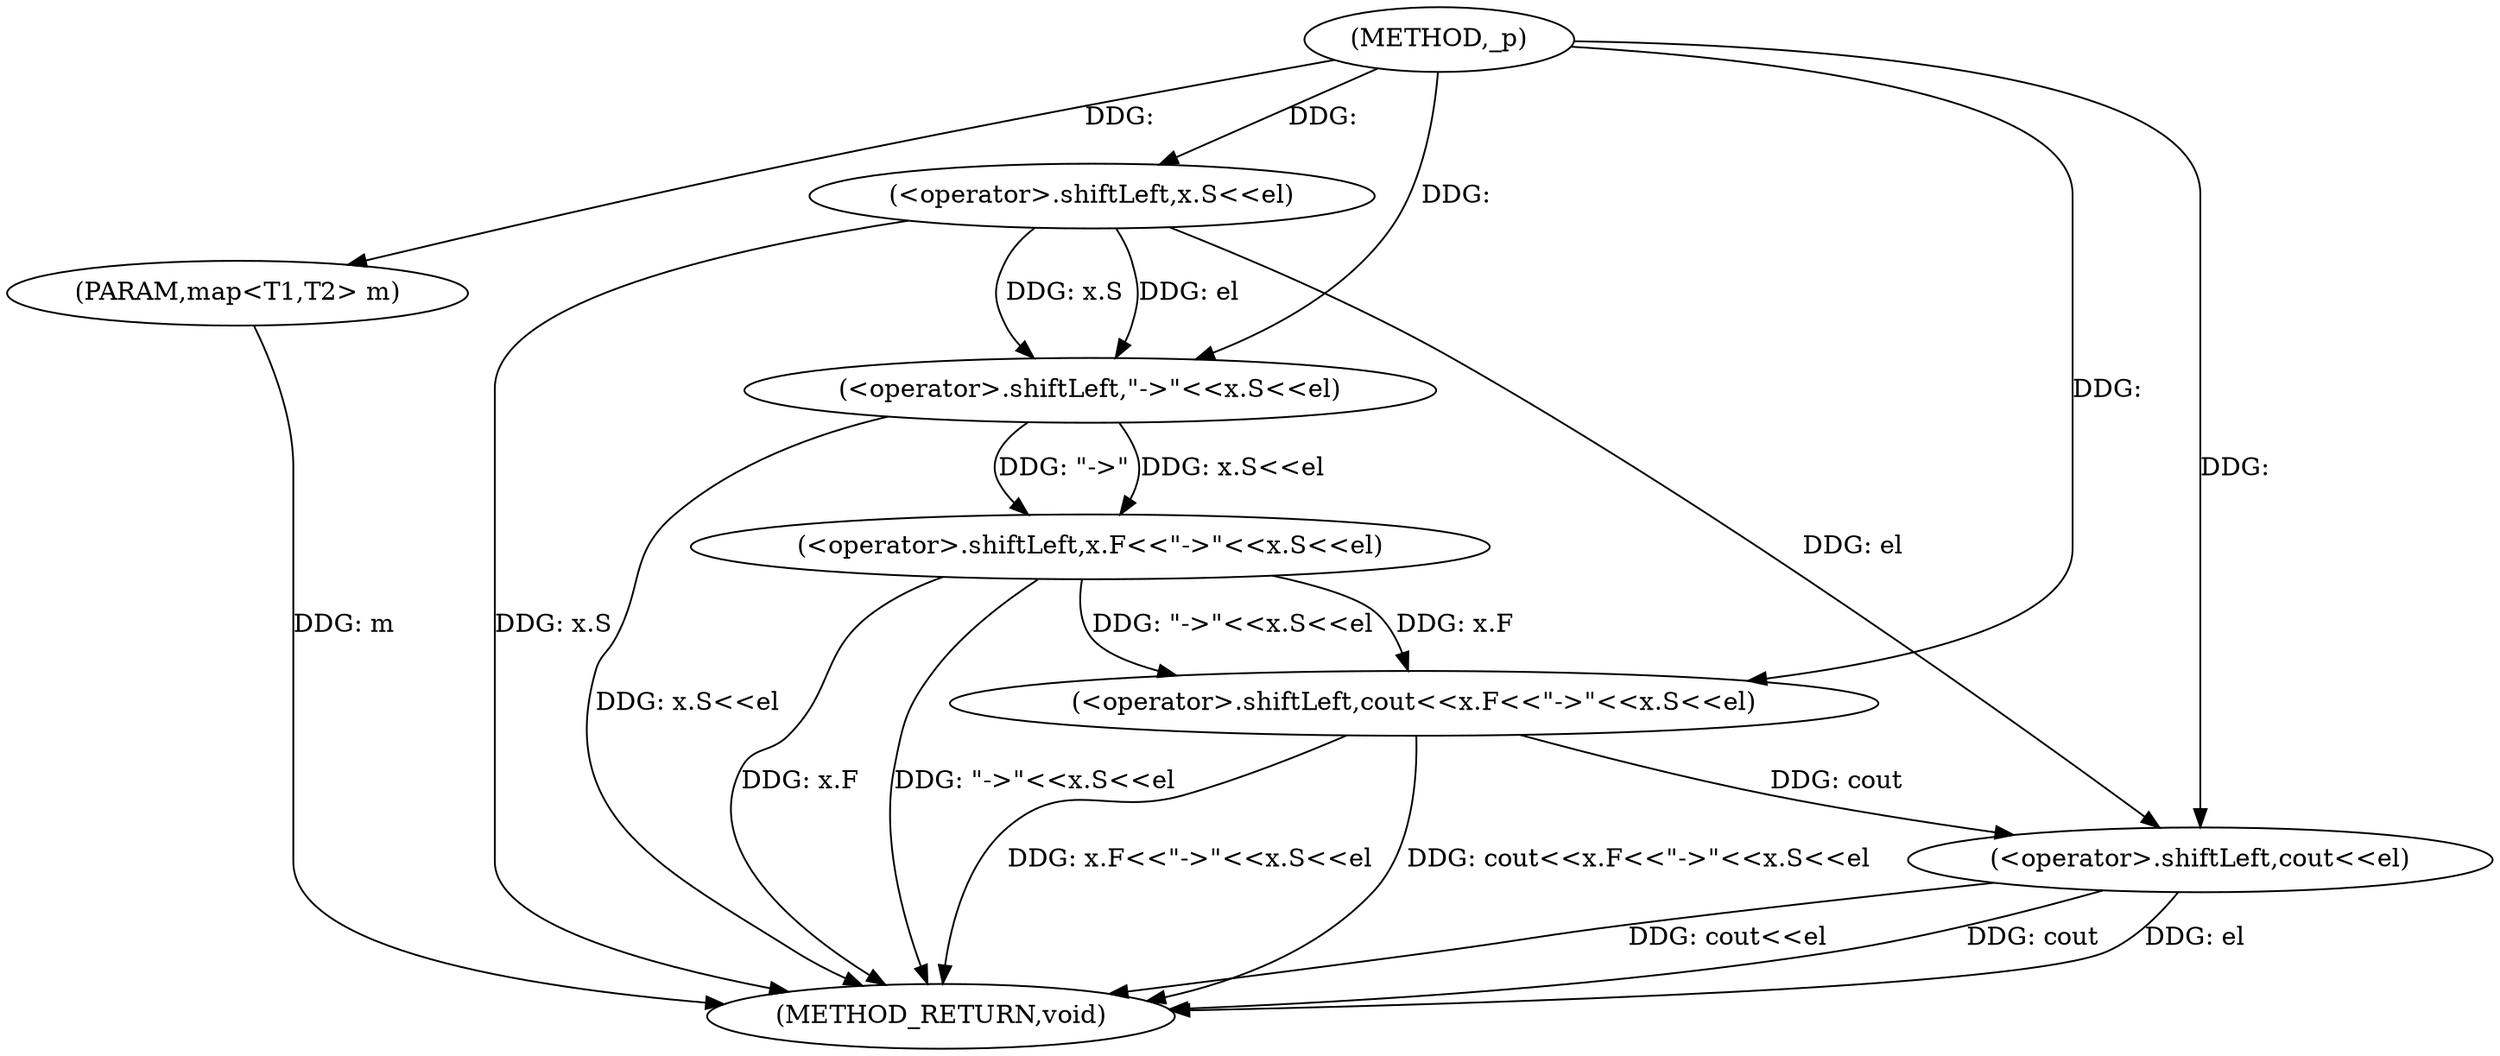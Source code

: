 digraph "_p" {  
"1000293" [label = "(METHOD,_p)" ]
"1000313" [label = "(METHOD_RETURN,void)" ]
"1000294" [label = "(PARAM,map<T1,T2> m)" ]
"1000297" [label = "(<operator>.shiftLeft,cout<<x.F<<\"->\"<<x.S<<el)" ]
"1000310" [label = "(<operator>.shiftLeft,cout<<el)" ]
"1000299" [label = "(<operator>.shiftLeft,x.F<<\"->\"<<x.S<<el)" ]
"1000303" [label = "(<operator>.shiftLeft,\"->\"<<x.S<<el)" ]
"1000305" [label = "(<operator>.shiftLeft,x.S<<el)" ]
  "1000294" -> "1000313"  [ label = "DDG: m"] 
  "1000299" -> "1000313"  [ label = "DDG: x.F"] 
  "1000305" -> "1000313"  [ label = "DDG: x.S"] 
  "1000303" -> "1000313"  [ label = "DDG: x.S<<el"] 
  "1000299" -> "1000313"  [ label = "DDG: \"->\"<<x.S<<el"] 
  "1000297" -> "1000313"  [ label = "DDG: x.F<<\"->\"<<x.S<<el"] 
  "1000297" -> "1000313"  [ label = "DDG: cout<<x.F<<\"->\"<<x.S<<el"] 
  "1000310" -> "1000313"  [ label = "DDG: cout"] 
  "1000310" -> "1000313"  [ label = "DDG: el"] 
  "1000310" -> "1000313"  [ label = "DDG: cout<<el"] 
  "1000293" -> "1000294"  [ label = "DDG: "] 
  "1000293" -> "1000297"  [ label = "DDG: "] 
  "1000299" -> "1000297"  [ label = "DDG: \"->\"<<x.S<<el"] 
  "1000299" -> "1000297"  [ label = "DDG: x.F"] 
  "1000297" -> "1000310"  [ label = "DDG: cout"] 
  "1000293" -> "1000310"  [ label = "DDG: "] 
  "1000305" -> "1000310"  [ label = "DDG: el"] 
  "1000303" -> "1000299"  [ label = "DDG: x.S<<el"] 
  "1000303" -> "1000299"  [ label = "DDG: \"->\""] 
  "1000293" -> "1000303"  [ label = "DDG: "] 
  "1000305" -> "1000303"  [ label = "DDG: el"] 
  "1000305" -> "1000303"  [ label = "DDG: x.S"] 
  "1000293" -> "1000305"  [ label = "DDG: "] 
}
